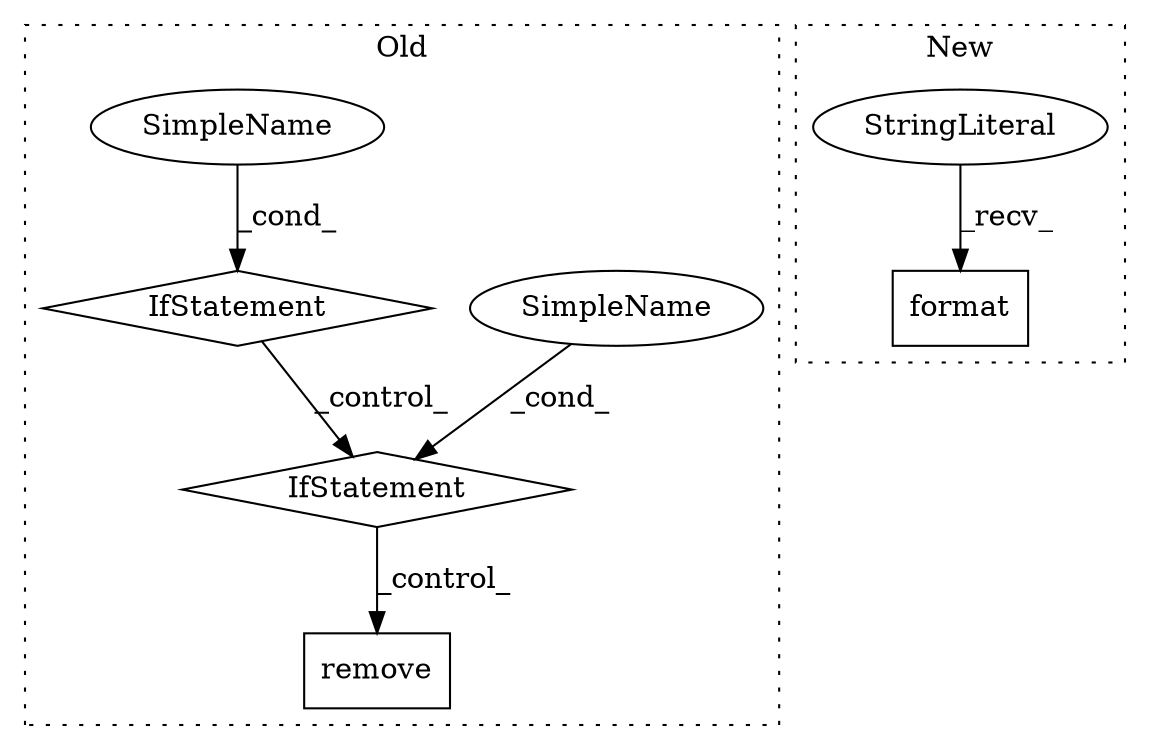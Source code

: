 digraph G {
subgraph cluster0 {
1 [label="remove" a="32" s="1858,1868" l="7,1" shape="box"];
4 [label="IfStatement" a="25" s="1747,1777" l="4,2" shape="diamond"];
5 [label="SimpleName" a="42" s="" l="" shape="ellipse"];
6 [label="SimpleName" a="42" s="" l="" shape="ellipse"];
7 [label="IfStatement" a="25" s="1302,1334" l="4,2" shape="diamond"];
label = "Old";
style="dotted";
}
subgraph cluster1 {
2 [label="format" a="32" s="1961,1979" l="7,1" shape="box"];
3 [label="StringLiteral" a="45" s="1925" l="35" shape="ellipse"];
label = "New";
style="dotted";
}
3 -> 2 [label="_recv_"];
4 -> 1 [label="_control_"];
5 -> 4 [label="_cond_"];
6 -> 7 [label="_cond_"];
7 -> 4 [label="_control_"];
}
